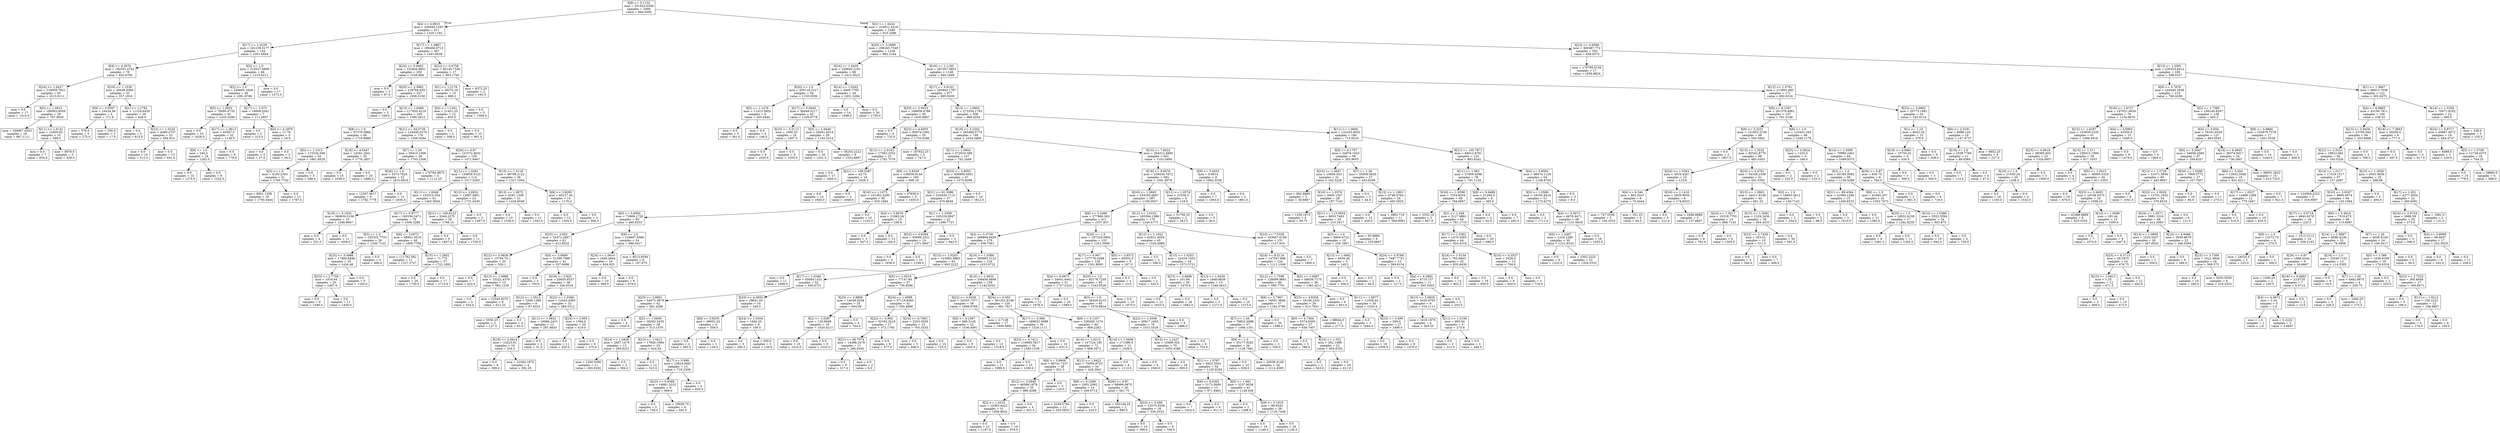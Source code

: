 digraph Tree {
node [shape=box] ;
0 [label="X[9] <= 5.1132\nmse = 331823.0306\nsamples = 2000\nvalue = 994.5485"] ;
1 [label="X[4] <= 4.8915\nmse = 256444.1293\nsamples = 411\nvalue = 1320.1192"] ;
0 -> 1 [labeldistance=2.5, labelangle=45, headlabel="True"] ;
2 [label="X[17] <= 1.0229\nmse = 241239.5177\nsamples = 144\nvalue = 1001.6944"] ;
1 -> 2 ;
3 [label="X[4] <= 4.3676\nmse = 192351.4742\nsamples = 78\nvalue = 820.6795"] ;
2 -> 3 ;
4 [label="X[24] <= 1.0427\nmse = 216958.7921\nsamples = 45\nvalue = 1013.9111"] ;
3 -> 4 ;
5 [label="mse = 0.0\nsamples = 17\nvalue = 1419.0"] ;
4 -> 5 ;
6 [label="X[5] <= 1.0815\nmse = 188563.6059\nsamples = 28\nvalue = 767.9643"] ;
4 -> 6 ;
7 [label="mse = 258907.6543\nsamples = 18\nvalue = 867.1111"] ;
6 -> 7 ;
8 [label="X[11] <= 1.0141\nmse = 12400.65\nsamples = 10\nvalue = 589.5"] ;
6 -> 8 ;
9 [label="mse = 0.0\nsamples = 7\nvalue = 654.0"] ;
8 -> 9 ;
10 [label="mse = 8978.0\nsamples = 3\nvalue = 439.0"] ;
8 -> 10 ;
11 [label="X[16] <= 1.1539\nmse = 38448.9366\nsamples = 33\nvalue = 557.1818"] ;
3 -> 11 ;
12 [label="X[9] <= 5.0597\nmse = 16424.56\nsamples = 5\nvalue = 171.8"] ;
11 -> 12 ;
13 [label="mse = 578.0\nsamples = 3\nvalue = 275.0"] ;
12 -> 13 ;
14 [label="mse = 256.0\nsamples = 2\nvalue = 17.0"] ;
12 -> 14 ;
15 [label="X[1] <= 1.1782\nmse = 11124.6429\nsamples = 28\nvalue = 626.0"] ;
11 -> 15 ;
16 [label="mse = 0.0\nsamples = 5\nvalue = 815.0"] ;
15 -> 16 ;
17 [label="X[22] <= 1.0234\nmse = 4089.4707\nsamples = 23\nvalue = 584.913"] ;
15 -> 17 ;
18 [label="mse = 0.0\nsamples = 10\nvalue = 512.0"] ;
17 -> 18 ;
19 [label="mse = 0.0\nsamples = 13\nvalue = 641.0"] ;
17 -> 19 ;
20 [label="X[3] <= 1.0\nmse = 214527.6899\nsamples = 66\nvalue = 1215.6212"] ;
2 -> 20 ;
21 [label="X[3] <= 1.0\nmse = 229605.1628\nsamples = 49\nvalue = 1091.9796"] ;
20 -> 21 ;
22 [label="X[5] <= 1.0933\nmse = 78095.6735\nsamples = 42\nvalue = 1255.4286"] ;
21 -> 22 ;
23 [label="mse = 0.0\nsamples = 10\nvalue = 1628.0"] ;
22 -> 23 ;
24 [label="X[17] <= 1.0613\nmse = 45567.0\nsamples = 32\nvalue = 1139.0"] ;
22 -> 24 ;
25 [label="X[8] <= 1.0\nmse = 240.0\nsamples = 24\nvalue = 1262.0"] ;
24 -> 25 ;
26 [label="mse = 0.0\nsamples = 15\nvalue = 1274.0"] ;
25 -> 26 ;
27 [label="mse = 0.0\nsamples = 9\nvalue = 1242.0"] ;
25 -> 27 ;
28 [label="mse = 0.0\nsamples = 8\nvalue = 770.0"] ;
24 -> 28 ;
29 [label="X[17] <= 1.073\nmse = 16608.2041\nsamples = 7\nvalue = 111.2857"] ;
21 -> 29 ;
30 [label="mse = 0.0\nsamples = 2\nvalue = 315.0"] ;
29 -> 30 ;
31 [label="X[4] <= 4.2979\nmse = 11.76\nsamples = 5\nvalue = 29.8"] ;
29 -> 31 ;
32 [label="mse = 0.0\nsamples = 3\nvalue = 27.0"] ;
31 -> 32 ;
33 [label="mse = 0.0\nsamples = 2\nvalue = 34.0"] ;
31 -> 33 ;
34 [label="mse = 0.0\nsamples = 17\nvalue = 1572.0"] ;
20 -> 34 ;
35 [label="X[17] <= 1.0887\nmse = 180466.9712\nsamples = 267\nvalue = 1491.8539"] ;
1 -> 35 ;
36 [label="X[24] <= 0.9563\nmse = 152844.8801\nsamples = 250\nvalue = 1538.684"] ;
35 -> 36 ;
37 [label="mse = 0.0\nsamples = 3\nvalue = 87.0"] ;
36 -> 37 ;
38 [label="X[25] <= 3.3862\nmse = 128794.629\nsamples = 247\nvalue = 1556.3158"] ;
36 -> 38 ;
39 [label="mse = 0.0\nsamples = 2\nvalue = 338.0"] ;
38 -> 39 ;
40 [label="X[13] <= 1.0489\nmse = 117630.4216\nsamples = 245\nvalue = 1566.2612"] ;
38 -> 40 ;
41 [label="X[8] <= 1.0\nmse = 67379.5984\nsamples = 69\nvalue = 1719.8986"] ;
40 -> 41 ;
42 [label="X[5] <= 1.1013\nmse = 115334.596\nsamples = 34\nvalue = 1661.8529"] ;
41 -> 42 ;
43 [label="X[3] <= 1.0\nmse = 4100.2393\nsamples = 31\nvalue = 1765.7742"] ;
42 -> 43 ;
44 [label="mse = 6501.1358\nsamples = 18\nvalue = 1750.4444"] ;
43 -> 44 ;
45 [label="mse = 0.0\nsamples = 13\nvalue = 1787.0"] ;
43 -> 45 ;
46 [label="mse = 0.0\nsamples = 3\nvalue = 588.0"] ;
42 -> 46 ;
47 [label="X[18] <= 4.5447\nmse = 14342.2041\nsamples = 35\nvalue = 1776.2857"] ;
41 -> 47 ;
48 [label="mse = 0.0\nsamples = 15\nvalue = 1638.0"] ;
47 -> 48 ;
49 [label="mse = 0.0\nsamples = 20\nvalue = 1880.0"] ;
47 -> 49 ;
50 [label="X[21] <= 84.6739\nmse = 124449.0276\nsamples = 176\nvalue = 1506.0284"] ;
40 -> 50 ;
51 [label="X[7] <= 1.26\nmse = 95415.1006\nsamples = 26\nvalue = 1703.2308"] ;
50 -> 51 ;
52 [label="X[20] <= 1.0\nmse = 5573.7624\nsamples = 22\nvalue = 1810.6818"] ;
51 -> 52 ;
53 [label="mse = 12307.0617\nsamples = 9\nvalue = 1782.7778"] ;
52 -> 53 ;
54 [label="mse = 0.0\nsamples = 13\nvalue = 1830.0"] ;
52 -> 54 ;
55 [label="mse = 176782.6875\nsamples = 4\nvalue = 1112.25"] ;
51 -> 55 ;
56 [label="X[26] <= 0.87\nmse = 121572.4632\nsamples = 150\nvalue = 1471.8467"] ;
50 -> 56 ;
57 [label="X[11] <= 1.0281\nmse = 135859.5125\nsamples = 114\nvalue = 1517.5263"] ;
56 -> 57 ;
58 [label="X[11] <= 1.0048\nmse = 152510.554\nsamples = 91\nvalue = 1463.5604"] ;
57 -> 58 ;
59 [label="X[18] <= 6.1932\nmse = 360636.5156\nsamples = 15\nvalue = 1246.8667"] ;
58 -> 59 ;
60 [label="mse = 0.0\nsamples = 4\nvalue = 251.0"] ;
59 -> 60 ;
61 [label="mse = 0.0\nsamples = 11\nvalue = 1609.0"] ;
59 -> 61 ;
62 [label="X[17] <= 0.9777\nmse = 100336.2471\nsamples = 76\nvalue = 1506.3289"] ;
58 -> 62 ;
63 [label="X[3] <= 1.0\nmse = 105325.7755\nsamples = 28\nvalue = 1330.7143"] ;
62 -> 63 ;
64 [label="X[25] <= 3.4986\nmse = 17469.8496\nsamples = 25\nvalue = 1434.48"] ;
63 -> 64 ;
65 [label="X[23] <= 2.7758\nmse = 1916.64\nsamples = 20\nvalue = 1497.6"] ;
64 -> 65 ;
66 [label="mse = 0.0\nsamples = 9\nvalue = 1546.0"] ;
65 -> 66 ;
67 [label="mse = 0.0\nsamples = 11\nvalue = 1458.0"] ;
65 -> 67 ;
68 [label="mse = 0.0\nsamples = 5\nvalue = 1182.0"] ;
64 -> 68 ;
69 [label="mse = 0.0\nsamples = 3\nvalue = 466.0"] ;
63 -> 69 ;
70 [label="X[6] <= 3.0072\nmse = 68941.0516\nsamples = 48\nvalue = 1608.7708"] ;
62 -> 70 ;
71 [label="mse = 111782.562\nsamples = 11\nvalue = 1227.2727"] ;
70 -> 71 ;
72 [label="X[15] <= 1.2852\nmse = 71.775\nsamples = 37\nvalue = 1722.1892"] ;
70 -> 72 ;
73 [label="mse = 0.0\nsamples = 20\nvalue = 1730.0"] ;
72 -> 73 ;
74 [label="mse = 0.0\nsamples = 17\nvalue = 1713.0"] ;
72 -> 74 ;
75 [label="X[12] <= 2.6832\nmse = 12867.0851\nsamples = 23\nvalue = 1731.0435"] ;
57 -> 75 ;
76 [label="X[21] <= 109.8123\nmse = 5348.2275\nsamples = 20\nvalue = 1766.15"] ;
75 -> 76 ;
77 [label="mse = 0.0\nsamples = 9\nvalue = 1847.0"] ;
76 -> 77 ;
78 [label="mse = 0.0\nsamples = 11\nvalue = 1700.0"] ;
76 -> 78 ;
79 [label="mse = 0.0\nsamples = 3\nvalue = 1497.0"] ;
75 -> 79 ;
80 [label="X[15] <= 1.3118\nmse = 48798.2122\nsamples = 36\nvalue = 1327.1944"] ;
56 -> 80 ;
81 [label="X[13] <= 1.0875\nmse = 9291.1338\nsamples = 21\nvalue = 1434.9048"] ;
80 -> 81 ;
82 [label="mse = 0.0\nsamples = 10\nvalue = 1536.0"] ;
81 -> 82 ;
83 [label="mse = 0.0\nsamples = 11\nvalue = 1343.0"] ;
81 -> 83 ;
84 [label="X[6] <= 3.8282\nmse = 65127.04\nsamples = 15\nvalue = 1176.4"] ;
80 -> 84 ;
85 [label="mse = 0.0\nsamples = 12\nvalue = 1304.0"] ;
84 -> 85 ;
86 [label="mse = 0.0\nsamples = 3\nvalue = 666.0"] ;
84 -> 86 ;
87 [label="X[22] <= 0.9758\nmse = 80146.7336\nsamples = 17\nvalue = 803.1765"] ;
35 -> 87 ;
88 [label="X[1] <= 1.2178\nmse = 28270.16\nsamples = 15\nvalue = 888.2"] ;
87 -> 88 ;
89 [label="X[5] <= 1.1401\nmse = 21451.25\nsamples = 12\nvalue = 835.5"] ;
88 -> 89 ;
90 [label="mse = 0.0\nsamples = 2\nvalue = 508.0"] ;
89 -> 90 ;
91 [label="mse = 0.0\nsamples = 10\nvalue = 901.0"] ;
89 -> 91 ;
92 [label="mse = 0.0\nsamples = 3\nvalue = 1099.0"] ;
88 -> 92 ;
93 [label="mse = 8372.25\nsamples = 2\nvalue = 165.5"] ;
87 -> 93 ;
94 [label="X[2] <= 1.6424\nmse = 316812.4316\nsamples = 1589\nvalue = 910.3386"] ;
0 -> 94 [labeldistance=2.5, labelangle=-45, headlabel="False"] ;
95 [label="X[25] <= 3.3699\nmse = 298245.7549\nsamples = 1236\nvalue = 982.2184"] ;
94 -> 95 ;
96 [label="X[24] <= 1.0435\nmse = 239640.3191\nsamples = 88\nvalue = 1413.3523"] ;
95 -> 96 ;
97 [label="X[20] <= 1.0\nmse = 205116.3117\nsamples = 54\nvalue = 1150.0556"] ;
96 -> 97 ;
98 [label="X[5] <= 1.1476\nmse = 11413.5802\nsamples = 9\nvalue = 265.4444"] ;
97 -> 98 ;
99 [label="mse = 0.0\nsamples = 5\nvalue = 361.0"] ;
98 -> 99 ;
100 [label="mse = 0.0\nsamples = 4\nvalue = 146.0"] ;
98 -> 100 ;
101 [label="X[17] <= 0.9445\nmse = 56048.0217\nsamples = 45\nvalue = 1326.9778"] ;
97 -> 101 ;
102 [label="X[10] <= 5.0113\nmse = 1056.25\nsamples = 16\nvalue = 1587.5"] ;
101 -> 102 ;
103 [label="mse = 0.0\nsamples = 8\nvalue = 1620.0"] ;
102 -> 103 ;
104 [label="mse = 0.0\nsamples = 8\nvalue = 1555.0"] ;
102 -> 104 ;
105 [label="X[5] <= 1.0449\nmse = 28281.6314\nsamples = 29\nvalue = 1183.2414"] ;
101 -> 105 ;
106 [label="mse = 0.0\nsamples = 20\nvalue = 1251.0"] ;
105 -> 106 ;
107 [label="mse = 58254.2222\nsamples = 9\nvalue = 1032.6667"] ;
105 -> 107 ;
108 [label="X[14] <= 1.0262\nmse = 9495.7785\nsamples = 34\nvalue = 1831.5294"] ;
96 -> 108 ;
109 [label="mse = 0.0\nsamples = 14\nvalue = 1948.0"] ;
108 -> 109 ;
110 [label="mse = 0.0\nsamples = 20\nvalue = 1750.0"] ;
108 -> 110 ;
111 [label="X[16] <= 1.1195\nmse = 287397.5853\nsamples = 1148\nvalue = 949.1699"] ;
95 -> 111 ;
112 [label="X[17] <= 0.9142\nmse = 285843.1767\nsamples = 977\nvalue = 995.8209"] ;
111 -> 112 ;
113 [label="X[25] <= 3.6033\nmse = 168838.4786\nsamples = 39\nvalue = 1630.6667"] ;
112 -> 113 ;
114 [label="mse = 0.0\nsamples = 4\nvalue = 735.0"] ;
113 -> 114 ;
115 [label="X[23] <= 4.4055\nmse = 85974.1992\nsamples = 35\nvalue = 1733.0286"] ;
113 -> 115 ;
116 [label="X[12] <= 2.9143\nmse = 17363.3352\nsamples = 33\nvalue = 1792.7576"] ;
115 -> 116 ;
117 [label="mse = 0.0\nsamples = 17\nvalue = 1665.0"] ;
116 -> 117 ;
118 [label="X[21] <= 108.5587\nmse = 43.75\nsamples = 16\nvalue = 1928.5"] ;
116 -> 118 ;
119 [label="mse = 0.0\nsamples = 14\nvalue = 1926.0"] ;
118 -> 119 ;
120 [label="mse = 0.0\nsamples = 2\nvalue = 1946.0"] ;
118 -> 120 ;
121 [label="mse = 187922.25\nsamples = 2\nvalue = 747.5"] ;
115 -> 121 ;
122 [label="X[14] <= 1.0605\nmse = 273254.1783\nsamples = 938\nvalue = 969.4254"] ;
112 -> 122 ;
123 [label="X[18] <= 5.2202\nmse = 285469.0774\nsamples = 748\nvalue = 1034.3489"] ;
122 -> 123 ;
124 [label="X[11] <= 1.0944\nmse = 272918.389\nsamples = 147\nvalue = 752.2449"] ;
123 -> 124 ;
125 [label="X[9] <= 5.8326\nmse = 136636.6144\nsamples = 100\nvalue = 600.16"] ;
124 -> 125 ;
126 [label="X[16] <= 1.1075\nmse = 101362.3295\nsamples = 95\nvalue = 555.1684"] ;
125 -> 126 ;
127 [label="X[6] <= 5.6904\nmse = 73969.1729\nsamples = 85\nvalue = 490.8353"] ;
126 -> 127 ;
128 [label="X[25] <= 3.692\nmse = 32472.2897\nsamples = 61\nvalue = 412.8525"] ;
127 -> 128 ;
129 [label="X[22] <= 0.9836\nmse = 15794.79\nsamples = 20\nvalue = 526.1"] ;
128 -> 129 ;
130 [label="mse = 0.0\nsamples = 7\nvalue = 422.0"] ;
129 -> 130 ;
131 [label="X[13] <= 1.0968\nmse = 15322.4379\nsamples = 13\nvalue = 582.1538"] ;
129 -> 131 ;
132 [label="mse = 0.0\nsamples = 5\nvalue = 534.0"] ;
131 -> 132 ;
133 [label="mse = 22543.9375\nsamples = 8\nvalue = 612.25"] ;
131 -> 133 ;
134 [label="X[4] <= 5.0689\nmse = 31299.7989\nsamples = 41\nvalue = 357.6098"] ;
128 -> 134 ;
135 [label="mse = 0.0\nsamples = 3\nvalue = 750.0"] ;
134 -> 135 ;
136 [label="X[18] <= 3.822\nmse = 20655.6537\nsamples = 38\nvalue = 326.6316"] ;
134 -> 136 ;
137 [label="X[12] <= 1.3513\nmse = 2290.1389\nsamples = 6\nvalue = 97.8333"] ;
136 -> 137 ;
138 [label="mse = 5550.25\nsamples = 2\nvalue = 127.5"] ;
137 -> 138 ;
139 [label="mse = 0.0\nsamples = 4\nvalue = 83.0"] ;
137 -> 139 ;
140 [label="X[22] <= 1.0366\nmse = 12443.4365\nsamples = 32\nvalue = 369.5312"] ;
136 -> 140 ;
141 [label="X[11] <= 1.0832\nmse = 19666.2431\nsamples = 12\nvalue = 287.0833"] ;
140 -> 141 ;
142 [label="X[18] <= 4.0914\nmse = 10223.01\nsamples = 10\nvalue = 334.3"] ;
141 -> 142 ;
143 [label="mse = 0.0\nsamples = 6\nvalue = 369.0"] ;
142 -> 143 ;
144 [label="mse = 21042.1875\nsamples = 4\nvalue = 282.25"] ;
142 -> 144 ;
145 [label="mse = 0.0\nsamples = 2\nvalue = 51.0"] ;
141 -> 145 ;
146 [label="X[23] <= 3.005\nmse = 1584.0\nsamples = 20\nvalue = 419.0"] ;
140 -> 146 ;
147 [label="mse = 0.0\nsamples = 11\nvalue = 455.0"] ;
146 -> 147 ;
148 [label="mse = 0.0\nsamples = 9\nvalue = 375.0"] ;
146 -> 148 ;
149 [label="X[8] <= 1.0\nmse = 124697.9566\nsamples = 24\nvalue = 689.0417"] ;
127 -> 149 ;
150 [label="X[24] <= 1.0614\nmse = 1856.4844\nsamples = 16\nvalue = 934.625"] ;
149 -> 150 ;
151 [label="mse = 0.0\nsamples = 10\nvalue = 968.0"] ;
150 -> 151 ;
152 [label="mse = 0.0\nsamples = 6\nvalue = 879.0"] ;
150 -> 152 ;
153 [label="mse = 8513.8594\nsamples = 8\nvalue = 197.875"] ;
149 -> 153 ;
154 [label="mse = 0.0\nsamples = 10\nvalue = 1102.0"] ;
126 -> 154 ;
155 [label="mse = 37636.0\nsamples = 5\nvalue = 1455.0"] ;
125 -> 155 ;
156 [label="X[25] <= 3.8953\nmse = 408960.0561\nsamples = 47\nvalue = 1075.8298"] ;
124 -> 156 ;
157 [label="X[21] <= 91.3086\nmse = 333430.7115\nsamples = 37\nvalue = 876.8649"] ;
156 -> 157 ;
158 [label="X[4] <= 5.6076\nmse = 21083.04\nsamples = 15\nvalue = 256.6"] ;
157 -> 158 ;
159 [label="mse = 0.0\nsamples = 3\nvalue = 547.0"] ;
158 -> 159 ;
160 [label="mse = 0.0\nsamples = 12\nvalue = 184.0"] ;
158 -> 160 ;
161 [label="X[1] <= 1.1939\nmse = 105229.0847\nsamples = 22\nvalue = 1299.7727"] ;
157 -> 161 ;
162 [label="X[22] <= 0.9394\nmse = 83699.2521\nsamples = 19\nvalue = 1371.8947"] ;
161 -> 162 ;
163 [label="mse = 0.0\nsamples = 5\nvalue = 1856.0"] ;
162 -> 163 ;
164 [label="mse = 0.0\nsamples = 14\nvalue = 1199.0"] ;
162 -> 164 ;
165 [label="mse = 0.0\nsamples = 3\nvalue = 843.0"] ;
161 -> 165 ;
166 [label="mse = 0.0\nsamples = 10\nvalue = 1812.0"] ;
156 -> 166 ;
167 [label="X[10] <= 7.6022\nmse = 264312.4969\nsamples = 601\nvalue = 1103.3494"] ;
123 -> 167 ;
168 [label="X[18] <= 9.8576\nmse = 259434.7872\nsamples = 592\nvalue = 1091.8074"] ;
167 -> 168 ;
169 [label="X[16] <= 1.0945\nmse = 253250.6607\nsamples = 587\nvalue = 1100.0937"] ;
168 -> 169 ;
170 [label="X[6] <= 5.2466\nmse = 277860.263\nsamples = 411\nvalue = 1037.837"] ;
169 -> 170 ;
171 [label="X[4] <= 5.3728\nmse = 288894.9459\nsamples = 279\nvalue = 936.7061"] ;
170 -> 171 ;
172 [label="X[13] <= 1.0243\nmse = 103862.9982\nsamples = 63\nvalue = 603.2222"] ;
171 -> 172 ;
173 [label="mse = 0.0\nsamples = 11\nvalue = 1088.0"] ;
172 -> 173 ;
174 [label="X[17] <= 1.0246\nmse = 65604.1431\nsamples = 52\nvalue = 500.6731"] ;
172 -> 174 ;
175 [label="X[23] <= 2.8801\nmse = 54972.3878\nsamples = 42\nvalue = 561.4286"] ;
174 -> 175 ;
176 [label="mse = 0.0\nsamples = 4\nvalue = 1020.0"] ;
175 -> 176 ;
177 [label="X[5] <= 1.0606\nmse = 36293.3435\nsamples = 38\nvalue = 513.1579"] ;
175 -> 177 ;
178 [label="X[14] <= 1.0458\nmse = 2667.1479\nsamples = 13\nvalue = 299.9231"] ;
177 -> 178 ;
179 [label="mse = 1250.3306\nsamples = 11\nvalue = 282.8182"] ;
178 -> 179 ;
180 [label="mse = 0.0\nsamples = 2\nvalue = 394.0"] ;
178 -> 180 ;
181 [label="X[13] <= 1.0412\nmse = 17840.1984\nsamples = 25\nvalue = 624.04"] ;
177 -> 181 ;
182 [label="mse = 0.0\nsamples = 12\nvalue = 522.0"] ;
181 -> 182 ;
183 [label="X[17] <= 0.998\nmse = 15824.9467\nsamples = 13\nvalue = 718.2308"] ;
181 -> 183 ;
184 [label="X[22] <= 0.9568\nmse = 14981.3333\nsamples = 9\nvalue = 669.0"] ;
183 -> 184 ;
185 [label="mse = 0.0\nsamples = 5\nvalue = 739.0"] ;
184 -> 185 ;
186 [label="mse = 19926.75\nsamples = 4\nvalue = 581.5"] ;
184 -> 186 ;
187 [label="mse = 0.0\nsamples = 4\nvalue = 829.0"] ;
183 -> 187 ;
188 [label="X[25] <= 4.0659\nmse = 29641.05\nsamples = 10\nvalue = 245.5"] ;
174 -> 188 ;
189 [label="X[9] <= 5.8205\nmse = 49952.25\nsamples = 4\nvalue = 359.5"] ;
188 -> 189 ;
190 [label="mse = 0.0\nsamples = 2\nvalue = 583.0"] ;
189 -> 190 ;
191 [label="mse = 0.0\nsamples = 2\nvalue = 136.0"] ;
189 -> 191 ;
192 [label="X[24] <= 1.0454\nmse = 1660.25\nsamples = 6\nvalue = 169.5"] ;
188 -> 192 ;
193 [label="mse = 0.0\nsamples = 3\nvalue = 209.0"] ;
192 -> 193 ;
194 [label="mse = 200.0\nsamples = 3\nvalue = 130.0"] ;
192 -> 194 ;
195 [label="X[16] <= 1.0388\nmse = 300965.2122\nsamples = 216\nvalue = 1033.9722"] ;
171 -> 195 ;
196 [label="X[5] <= 1.0519\nmse = 77147.84\nsamples = 57\nvalue = 730.8596"] ;
195 -> 196 ;
197 [label="X[25] <= 3.8806\nmse = 14028.6336\nsamples = 25\nvalue = 954.08"] ;
196 -> 197 ;
198 [label="X[2] <= 1.5287\nmse = 120.6648\nsamples = 19\nvalue = 1020.4211"] ;
197 -> 198 ;
199 [label="mse = 0.0\nsamples = 10\nvalue = 1010.0"] ;
198 -> 199 ;
200 [label="mse = 0.0\nsamples = 9\nvalue = 1032.0"] ;
198 -> 200 ;
201 [label="mse = 0.0\nsamples = 6\nvalue = 744.0"] ;
197 -> 201 ;
202 [label="X[24] <= 1.0099\nmse = 57119.9365\nsamples = 32\nvalue = 556.4688"] ;
196 -> 202 ;
203 [label="X[22] <= 0.992\nmse = 32193.3218\nsamples = 17\nvalue = 372.1765"] ;
202 -> 203 ;
204 [label="X[21] <= 90.7074\nmse = 14388.2479\nsamples = 11\nvalue = 260.4545"] ;
203 -> 204 ;
205 [label="mse = 0.0\nsamples = 9\nvalue = 317.0"] ;
204 -> 205 ;
206 [label="mse = 0.0\nsamples = 2\nvalue = 6.0"] ;
204 -> 206 ;
207 [label="mse = 0.0\nsamples = 6\nvalue = 577.0"] ;
203 -> 207 ;
208 [label="X[10] <= 6.7463\nmse = 3253.5556\nsamples = 15\nvalue = 765.3333"] ;
202 -> 208 ;
209 [label="mse = 0.0\nsamples = 5\nvalue = 846.0"] ;
208 -> 209 ;
210 [label="mse = 0.0\nsamples = 10\nvalue = 725.0"] ;
208 -> 210 ;
211 [label="X[16] <= 1.0632\nmse = 336456.8606\nsamples = 159\nvalue = 1142.6352"] ;
195 -> 211 ;
212 [label="X[22] <= 0.9329\nmse = 34520.7377\nsamples = 39\nvalue = 1699.0769"] ;
211 -> 212 ;
213 [label="X[0] <= 4.1587\nmse = 489.5145\nsamples = 22\nvalue = 1536.4091"] ;
212 -> 213 ;
214 [label="mse = 0.0\nsamples = 9\nvalue = 1563.0"] ;
213 -> 214 ;
215 [label="mse = 0.0\nsamples = 13\nvalue = 1518.0"] ;
213 -> 215 ;
216 [label="mse = 2.7128\nsamples = 17\nvalue = 1909.5882"] ;
212 -> 216 ;
217 [label="X[24] <= 0.952\nmse = 301252.8149\nsamples = 120\nvalue = 961.7917"] ;
211 -> 217 ;
218 [label="X[17] <= 0.946\nmse = 269022.0988\nsamples = 36\nvalue = 1320.1111"] ;
217 -> 218 ;
219 [label="X[23] <= 4.7412\nmse = 119600.5917\nsamples = 26\nvalue = 1585.1538"] ;
218 -> 219 ;
220 [label="mse = 0.0\nsamples = 11\nvalue = 1989.0"] ;
219 -> 220 ;
221 [label="mse = 0.0\nsamples = 15\nvalue = 1289.0"] ;
219 -> 221 ;
222 [label="mse = 0.0\nsamples = 10\nvalue = 631.0"] ;
218 -> 222 ;
223 [label="X[9] <= 6.1357\nmse = 236458.1274\nsamples = 84\nvalue = 808.2262"] ;
217 -> 223 ;
224 [label="X[14] <= 1.0213\nmse = 147124.185\nsamples = 72\nvalue = 688.5972"] ;
223 -> 224 ;
225 [label="X[6] <= 3.8908\nmse = 96741.7237\nsamples = 38\nvalue = 921.5"] ;
224 -> 225 ;
226 [label="X[12] <= 3.2648\nmse = 46586.1878\nsamples = 35\nvalue = 989.4286"] ;
225 -> 226 ;
227 [label="X[2] <= 1.4233\nmse = 10363.4422\nsamples = 31\nvalue = 1058.9032"] ;
226 -> 227 ;
228 [label="mse = 0.0\nsamples = 12\nvalue = 1187.0"] ;
227 -> 228 ;
229 [label="mse = 0.0\nsamples = 19\nvalue = 978.0"] ;
227 -> 229 ;
230 [label="mse = 0.0\nsamples = 4\nvalue = 451.0"] ;
226 -> 230 ;
231 [label="mse = 0.0\nsamples = 3\nvalue = 129.0"] ;
225 -> 231 ;
232 [label="X[12] <= 1.8422\nmse = 75050.9723\nsamples = 34\nvalue = 428.2941"] ;
224 -> 232 ;
233 [label="X[9] <= 5.3369\nmse = 2001.2092\nsamples = 14\nvalue = 209.0714"] ;
232 -> 233 ;
234 [label="mse = 2249.5764\nsamples = 12\nvalue = 205.5833"] ;
233 -> 234 ;
235 [label="mse = 0.0\nsamples = 2\nvalue = 230.0"] ;
233 -> 235 ;
236 [label="X[26] <= 0.87\nmse = 68996.0875\nsamples = 20\nvalue = 581.75"] ;
232 -> 236 ;
237 [label="mse = 292140.25\nsamples = 2\nvalue = 990.5"] ;
236 -> 237 ;
238 [label="X[23] <= 5.588\nmse = 23575.5556\nsamples = 18\nvalue = 536.3333"] ;
236 -> 238 ;
239 [label="mse = 0.0\nsamples = 10\nvalue = 399.0"] ;
238 -> 239 ;
240 [label="mse = 0.0\nsamples = 8\nvalue = 708.0"] ;
238 -> 240 ;
241 [label="X[14] <= 1.0406\nmse = 171396.0\nsamples = 12\nvalue = 1526.0"] ;
223 -> 241 ;
242 [label="mse = 0.0\nsamples = 6\nvalue = 1112.0"] ;
241 -> 242 ;
243 [label="mse = 0.0\nsamples = 6\nvalue = 1940.0"] ;
241 -> 243 ;
244 [label="X[20] <= 1.0\nmse = 187229.0902\nsamples = 132\nvalue = 1251.5909"] ;
170 -> 244 ;
245 [label="X[17] <= 0.947\nmse = 137779.3288\nsamples = 126\nvalue = 1301.8095"] ;
244 -> 245 ;
246 [label="X[4] <= 6.0673\nmse = 34641.6441\nsamples = 31\nvalue = 1727.0323"] ;
245 -> 246 ;
247 [label="mse = 0.0\nsamples = 11\nvalue = 1978.0"] ;
246 -> 247 ;
248 [label="mse = 0.0\nsamples = 20\nvalue = 1589.0"] ;
246 -> 248 ;
249 [label="X[20] <= 1.0\nmse = 93178.7235\nsamples = 95\nvalue = 1163.0526"] ;
245 -> 249 ;
250 [label="X[3] <= 1.0\nmse = 38426.6215\nsamples = 85\nvalue = 1079.8824"] ;
249 -> 250 ;
251 [label="X[22] <= 1.0358\nmse = 20917.1683\nsamples = 76\nvalue = 1031.5526"] ;
250 -> 251 ;
252 [label="X[15] <= 1.2437\nmse = 15489.302\nsamples = 70\nvalue = 1055.4286"] ;
251 -> 252 ;
253 [label="mse = 0.0\nsamples = 16\nvalue = 885.0"] ;
252 -> 253 ;
254 [label="X[1] <= 1.0767\nmse = 8922.5501\nsamples = 54\nvalue = 1105.9259"] ;
252 -> 254 ;
255 [label="X[9] <= 6.0302\nmse = 3173.3609\nsamples = 13\nvalue = 971.8462"] ;
254 -> 255 ;
256 [label="mse = 0.0\nsamples = 7\nvalue = 1024.0"] ;
255 -> 256 ;
257 [label="mse = 0.0\nsamples = 6\nvalue = 911.0"] ;
255 -> 257 ;
258 [label="X[0] <= 1.691\nmse = 3237.9536\nsamples = 41\nvalue = 1148.439"] ;
254 -> 258 ;
259 [label="mse = 0.0\nsamples = 2\nvalue = 1396.0"] ;
258 -> 259 ;
260 [label="X[9] <= 5.1815\nmse = 99.9343\nsamples = 39\nvalue = 1135.7436"] ;
258 -> 260 ;
261 [label="mse = 0.0\nsamples = 19\nvalue = 1146.0"] ;
260 -> 261 ;
262 [label="mse = 0.0\nsamples = 20\nvalue = 1126.0"] ;
260 -> 262 ;
263 [label="mse = 0.0\nsamples = 6\nvalue = 753.0"] ;
251 -> 263 ;
264 [label="mse = 0.0\nsamples = 9\nvalue = 1488.0"] ;
250 -> 264 ;
265 [label="mse = 0.0\nsamples = 10\nvalue = 1870.0"] ;
249 -> 265 ;
266 [label="X[0] <= 3.8572\nmse = 60552.0\nsamples = 6\nvalue = 197.0"] ;
244 -> 266 ;
267 [label="mse = 0.0\nsamples = 4\nvalue = 23.0"] ;
266 -> 267 ;
268 [label="mse = 0.0\nsamples = 2\nvalue = 545.0"] ;
266 -> 268 ;
269 [label="X[12] <= 1.6102\nmse = 165594.1586\nsamples = 176\nvalue = 1245.4773"] ;
169 -> 269 ;
270 [label="X[12] <= 1.1622\nmse = 62831.4054\nsamples = 45\nvalue = 1529.4889"] ;
269 -> 270 ;
271 [label="mse = 0.0\nsamples = 2\nvalue = 586.0"] ;
270 -> 271 ;
272 [label="X[13] <= 1.0353\nmse = 22424.7453\nsamples = 43\nvalue = 1573.3721"] ;
270 -> 272 ;
273 [label="X[23] <= 3.8696\nmse = 201.84\nsamples = 30\nvalue = 1670.4"] ;
272 -> 273 ;
274 [label="mse = 0.0\nsamples = 12\nvalue = 1653.0"] ;
273 -> 274 ;
275 [label="mse = 0.0\nsamples = 18\nvalue = 1682.0"] ;
273 -> 275 ;
276 [label="X[13] <= 1.0439\nmse = 1846.8639\nsamples = 13\nvalue = 1349.4615"] ;
272 -> 276 ;
277 [label="mse = 0.0\nsamples = 3\nvalue = 1271.0"] ;
276 -> 277 ;
278 [label="mse = 0.0\nsamples = 10\nvalue = 1373.0"] ;
276 -> 278 ;
279 [label="X[10] <= 7.5328\nmse = 163667.6189\nsamples = 131\nvalue = 1147.916"] ;
269 -> 279 ;
280 [label="X[18] <= 8.5116\nmse = 147547.868\nsamples = 124\nvalue = 1111.1048"] ;
279 -> 280 ;
281 [label="X[12] <= 1.7598\nmse = 128099.9861\nsamples = 86\nvalue = 990.7791"] ;
280 -> 281 ;
282 [label="X[9] <= 5.7967\nmse = 74951.3666\nsamples = 57\nvalue = 1182.5789"] ;
281 -> 282 ;
283 [label="X[7] <= 1.26\nmse = 76822.0088\nsamples = 37\nvalue = 1066.1351"] ;
282 -> 283 ;
284 [label="X[8] <= 1.0\nmse = 35177.9282\nsamples = 34\nvalue = 1128.7941"] ;
283 -> 284 ;
285 [label="mse = 0.0\nsamples = 10\nvalue = 928.0"] ;
284 -> 285 ;
286 [label="mse = 26036.4149\nsamples = 24\nvalue = 1212.4583"] ;
284 -> 286 ;
287 [label="mse = 0.0\nsamples = 3\nvalue = 356.0"] ;
283 -> 287 ;
288 [label="mse = 0.0\nsamples = 20\nvalue = 1398.0"] ;
282 -> 288 ;
289 [label="X[23] <= 4.8358\nmse = 18140.2331\nsamples = 29\nvalue = 613.7931"] ;
281 -> 289 ;
290 [label="X[0] <= 4.7364\nmse = 5374.6365\nsamples = 27\nvalue = 638.7407"] ;
289 -> 290 ;
291 [label="mse = 0.0\nsamples = 5\nvalue = 788.0"] ;
290 -> 291 ;
292 [label="X[14] <= 1.022\nmse = 382.1488\nsamples = 22\nvalue = 604.8182"] ;
290 -> 292 ;
293 [label="mse = 0.0\nsamples = 2\nvalue = 543.0"] ;
292 -> 293 ;
294 [label="mse = 0.0\nsamples = 20\nvalue = 611.0"] ;
292 -> 294 ;
295 [label="mse = 68644.0\nsamples = 2\nvalue = 277.0"] ;
289 -> 295 ;
296 [label="X[5] <= 1.0087\nmse = 84638.7175\nsamples = 38\nvalue = 1383.4211"] ;
280 -> 296 ;
297 [label="mse = 0.0\nsamples = 8\nvalue = 851.0"] ;
296 -> 297 ;
298 [label="X[11] <= 1.0677\nmse = 11458.44\nsamples = 30\nvalue = 1525.4"] ;
296 -> 298 ;
299 [label="mse = 0.0\nsamples = 3\nvalue = 1844.0"] ;
298 -> 299 ;
300 [label="X[23] <= 3.499\nmse = 200.0\nsamples = 27\nvalue = 1490.0"] ;
298 -> 300 ;
301 [label="mse = 0.0\nsamples = 18\nvalue = 1500.0"] ;
300 -> 301 ;
302 [label="mse = 0.0\nsamples = 9\nvalue = 1470.0"] ;
300 -> 302 ;
303 [label="mse = 0.0\nsamples = 7\nvalue = 1800.0"] ;
279 -> 303 ;
304 [label="X[11] <= 1.0574\nmse = 31036.0\nsamples = 5\nvalue = 119.0"] ;
168 -> 304 ;
305 [label="mse = 51756.25\nsamples = 2\nvalue = 243.5"] ;
304 -> 305 ;
306 [label="mse = 0.0\nsamples = 3\nvalue = 36.0"] ;
304 -> 306 ;
307 [label="X[9] <= 5.4552\nmse = 0.6914\nsamples = 9\nvalue = 1862.5556"] ;
167 -> 307 ;
308 [label="mse = 0.0\nsamples = 7\nvalue = 1863.0"] ;
307 -> 308 ;
309 [label="mse = 0.0\nsamples = 2\nvalue = 1861.0"] ;
307 -> 309 ;
310 [label="X[11] <= 1.0606\nmse = 143243.8032\nsamples = 190\nvalue = 713.8316"] ;
122 -> 310 ;
311 [label="X[9] <= 6.1797\nmse = 34876.1023\nsamples = 58\nvalue = 303.9655"] ;
310 -> 311 ;
312 [label="X[15] <= 1.0647\nmse = 10856.025\nsamples = 31\nvalue = 182.3226"] ;
311 -> 312 ;
313 [label="mse = 662.8889\nsamples = 3\nvalue = 38.6667"] ;
312 -> 313 ;
314 [label="X[16] <= 1.0579\nmse = 9500.1327\nsamples = 28\nvalue = 197.7143"] ;
312 -> 314 ;
315 [label="mse = 1230.1875\nsamples = 4\nvalue = 90.75"] ;
314 -> 315 ;
316 [label="X[21] <= 113.5954\nmse = 8653.7483\nsamples = 24\nvalue = 215.5417"] ;
314 -> 316 ;
317 [label="X[3] <= 1.0\nmse = 9805.4722\nsamples = 18\nvalue = 236.1667"] ;
316 -> 317 ;
318 [label="X[13] <= 1.0662\nmse = 4839.36\nsamples = 5\nvalue = 149.2"] ;
317 -> 318 ;
319 [label="mse = 0.0\nsamples = 3\nvalue = 206.0"] ;
318 -> 319 ;
320 [label="mse = 0.0\nsamples = 2\nvalue = 64.0"] ;
318 -> 320 ;
321 [label="X[24] <= 0.9768\nmse = 7687.7751\nsamples = 13\nvalue = 269.6154"] ;
317 -> 321 ;
322 [label="mse = 0.0\nsamples = 2\nvalue = 127.0"] ;
321 -> 322 ;
323 [label="X[4] <= 6.2892\nmse = 4715.157\nsamples = 11\nvalue = 295.5455"] ;
321 -> 323 ;
324 [label="X[13] <= 1.0928\nmse = 3435.8765\nsamples = 9\nvalue = 316.1111"] ;
323 -> 324 ;
325 [label="mse = 1419.1875\nsamples = 4\nvalue = 369.25"] ;
324 -> 325 ;
326 [label="X[11] <= 1.0156\nmse = 983.04\nsamples = 5\nvalue = 273.6"] ;
324 -> 326 ;
327 [label="mse = 0.0\nsamples = 2\nvalue = 312.0"] ;
326 -> 327 ;
328 [label="mse = 0.0\nsamples = 3\nvalue = 248.0"] ;
326 -> 328 ;
329 [label="mse = 4.0\nsamples = 2\nvalue = 203.0"] ;
323 -> 329 ;
330 [label="mse = 93.8889\nsamples = 6\nvalue = 153.6667"] ;
316 -> 330 ;
331 [label="X[7] <= 1.26\nmse = 25959.4925\nsamples = 27\nvalue = 443.6296"] ;
311 -> 331 ;
332 [label="mse = 0.0\nsamples = 3\nvalue = 44.0"] ;
331 -> 332 ;
333 [label="X[15] <= 1.1963\nmse = 6746.0764\nsamples = 24\nvalue = 493.5833"] ;
331 -> 333 ;
334 [label="mse = 0.0\nsamples = 13\nvalue = 429.0"] ;
333 -> 334 ;
335 [label="mse = 3963.719\nsamples = 11\nvalue = 569.9091"] ;
333 -> 335 ;
336 [label="X[21] <= 105.7871\nmse = 84612.6761\nsamples = 132\nvalue = 893.9242"] ;
310 -> 336 ;
337 [label="X[11] <= 1.065\nmse = 27809.4098\nsamples = 78\nvalue = 745.1154"] ;
336 -> 337 ;
338 [label="X[16] <= 1.0598\nmse = 7354.8204\nsamples = 69\nvalue = 794.6957"] ;
337 -> 338 ;
339 [label="mse = 3552.16\nsamples = 5\nvalue = 967.8"] ;
338 -> 339 ;
340 [label="X[1] <= 1.248\nmse = 5127.9861\nsamples = 64\nvalue = 781.1719"] ;
338 -> 340 ;
341 [label="X[17] <= 1.0362\nmse = 1470.3363\nsamples = 44\nvalue = 824.4318"] ;
340 -> 341 ;
342 [label="X[24] <= 1.0134\nmse = 783.6943\nsamples = 32\nvalue = 835.8438"] ;
341 -> 342 ;
343 [label="mse = 0.0\nsamples = 13\nvalue = 802.0"] ;
342 -> 343 ;
344 [label="mse = 0.0\nsamples = 19\nvalue = 859.0"] ;
342 -> 344 ;
345 [label="X[10] <= 4.3527\nmse = 2028.0\nsamples = 12\nvalue = 794.0"] ;
341 -> 345 ;
346 [label="mse = 0.0\nsamples = 9\nvalue = 820.0"] ;
345 -> 346 ;
347 [label="mse = 0.0\nsamples = 3\nvalue = 716.0"] ;
345 -> 347 ;
348 [label="mse = 0.0\nsamples = 20\nvalue = 686.0"] ;
340 -> 348 ;
349 [label="X[9] <= 5.6489\nmse = 21294.0\nsamples = 9\nvalue = 365.0"] ;
337 -> 349 ;
350 [label="mse = 0.0\nsamples = 2\nvalue = 92.0"] ;
349 -> 350 ;
351 [label="mse = 0.0\nsamples = 7\nvalue = 443.0"] ;
349 -> 351 ;
352 [label="X[4] <= 5.8582\nmse = 88474.1128\nsamples = 54\nvalue = 1108.8704"] ;
336 -> 352 ;
353 [label="X[5] <= 1.0586\nmse = 18195.8416\nsamples = 51\nvalue = 1173.6275"] ;
352 -> 353 ;
354 [label="mse = 0.0\nsamples = 2\nvalue = 1711.0"] ;
353 -> 354 ;
355 [label="X[4] <= 5.5473\nmse = 6670.9471\nsamples = 49\nvalue = 1151.6939"] ;
353 -> 355 ;
356 [label="X[0] <= 1.2467\nmse = 1224.1289\nsamples = 30\nvalue = 1212.9333"] ;
355 -> 356 ;
357 [label="mse = 0.0\nsamples = 9\nvalue = 1233.0"] ;
356 -> 357 ;
358 [label="mse = 1502.2222\nsamples = 21\nvalue = 1204.3333"] ;
356 -> 358 ;
359 [label="mse = 0.0\nsamples = 19\nvalue = 1055.0"] ;
355 -> 359 ;
360 [label="mse = 0.0\nsamples = 3\nvalue = 8.0"] ;
352 -> 360 ;
361 [label="X[13] <= 1.0791\nmse = 212801.683\nsamples = 171\nvalue = 682.6316"] ;
111 -> 361 ;
362 [label="X[9] <= 6.1397\nmse = 201378.4961\nsamples = 137\nvalue = 791.0146"] ;
361 -> 362 ;
363 [label="X[9] <= 5.3231\nmse = 151853.3136\nsamples = 69\nvalue = 540.5942"] ;
362 -> 363 ;
364 [label="mse = 0.0\nsamples = 3\nvalue = 1807.0"] ;
363 -> 364 ;
365 [label="X[15] <= 1.3532\nmse = 82542.8779\nsamples = 66\nvalue = 483.0303"] ;
363 -> 365 ;
366 [label="X[24] <= 1.0363\nmse = 3916.4267\nsamples = 15\nvalue = 115.8"] ;
365 -> 366 ;
367 [label="X[4] <= 6.346\nmse = 902.0247\nsamples = 9\nvalue = 76.4444"] ;
366 -> 367 ;
368 [label="mse = 747.5556\nsamples = 3\nvalue = 100.3333"] ;
367 -> 368 ;
369 [label="mse = 551.25\nsamples = 6\nvalue = 64.5"] ;
367 -> 369 ;
370 [label="X[16] <= 1.1418\nmse = 2629.8056\nsamples = 6\nvalue = 174.8333"] ;
366 -> 370 ;
371 [label="mse = 0.0\nsamples = 3\nvalue = 212.0"] ;
370 -> 371 ;
372 [label="mse = 2496.8889\nsamples = 3\nvalue = 137.6667"] ;
370 -> 372 ;
373 [label="X[23] <= 4.4791\nmse = 54338.2338\nsamples = 51\nvalue = 591.0392"] ;
365 -> 373 ;
374 [label="X[15] <= 1.3803\nmse = 24411.9148\nsamples = 44\nvalue = 661.25"] ;
373 -> 374 ;
375 [label="X[24] <= 1.0217\nmse = 10318.7755\nsamples = 14\nvalue = 868.7143"] ;
374 -> 375 ;
376 [label="mse = 0.0\nsamples = 9\nvalue = 793.0"] ;
375 -> 376 ;
377 [label="mse = 0.0\nsamples = 5\nvalue = 1005.0"] ;
375 -> 377 ;
378 [label="X[15] <= 1.5082\nmse = 1529.2456\nsamples = 30\nvalue = 564.4333"] ;
374 -> 378 ;
379 [label="X[23] <= 2.7428\nmse = 353.01\nsamples = 10\nvalue = 511.3"] ;
378 -> 379 ;
380 [label="mse = 0.0\nsamples = 3\nvalue = 540.0"] ;
379 -> 380 ;
381 [label="mse = 0.0\nsamples = 7\nvalue = 499.0"] ;
379 -> 381 ;
382 [label="mse = 0.0\nsamples = 20\nvalue = 591.0"] ;
378 -> 382 ;
383 [label="X[3] <= 1.0\nmse = 16693.0612\nsamples = 7\nvalue = 149.7143"] ;
373 -> 383 ;
384 [label="mse = 0.0\nsamples = 2\nvalue = 354.0"] ;
383 -> 384 ;
385 [label="mse = 0.0\nsamples = 5\nvalue = 68.0"] ;
383 -> 385 ;
386 [label="X[8] <= 1.0\nmse = 123431.045\nsamples = 68\nvalue = 1045.1176"] ;
362 -> 386 ;
387 [label="X[25] <= 3.5824\nmse = 1225.0\nsamples = 4\nvalue = 168.0"] ;
386 -> 387 ;
388 [label="mse = 0.0\nsamples = 2\nvalue = 203.0"] ;
387 -> 388 ;
389 [label="mse = 0.0\nsamples = 2\nvalue = 133.0"] ;
387 -> 389 ;
390 [label="X[14] <= 1.0595\nmse = 79980.2461\nsamples = 64\nvalue = 1099.9375"] ;
386 -> 390 ;
391 [label="X[3] <= 1.0\nmse = 65785.9592\nsamples = 56\nvalue = 1156.4286"] ;
390 -> 391 ;
392 [label="X[21] <= 89.4364\nmse = 21069.1289\nsamples = 15\nvalue = 1439.9333"] ;
391 -> 392 ;
393 [label="mse = 0.0\nsamples = 2\nvalue = 1810.0"] ;
392 -> 393 ;
394 [label="mse = 0.0\nsamples = 13\nvalue = 1383.0"] ;
392 -> 394 ;
395 [label="X[8] <= 1.0\nmse = 41982.207\nsamples = 41\nvalue = 1052.7073"] ;
391 -> 395 ;
396 [label="X[20] <= 1.0\nmse = 18032.6159\nsamples = 17\nvalue = 1262.8235"] ;
395 -> 396 ;
397 [label="mse = 0.0\nsamples = 6\nvalue = 1081.0"] ;
396 -> 397 ;
398 [label="mse = 0.0\nsamples = 11\nvalue = 1362.0"] ;
396 -> 398 ;
399 [label="X[14] <= 1.0386\nmse = 5523.3594\nsamples = 24\nvalue = 903.875"] ;
395 -> 399 ;
400 [label="mse = 0.0\nsamples = 19\nvalue = 942.0"] ;
399 -> 400 ;
401 [label="mse = 0.0\nsamples = 5\nvalue = 759.0"] ;
399 -> 401 ;
402 [label="X[26] <= 0.87\nmse = 630.75\nsamples = 8\nvalue = 704.5"] ;
390 -> 402 ;
403 [label="mse = 0.0\nsamples = 2\nvalue = 661.0"] ;
402 -> 403 ;
404 [label="mse = 0.0\nsamples = 6\nvalue = 719.0"] ;
402 -> 404 ;
405 [label="X[25] <= 3.9682\nmse = 20773.1981\nsamples = 34\nvalue = 245.9118"] ;
361 -> 405 ;
406 [label="X[1] <= 1.15\nmse = 9022.24\nsamples = 15\nvalue = 370.6"] ;
405 -> 406 ;
407 [label="X[18] <= 6.6861\nmse = 15750.25\nsamples = 6\nvalue = 434.5"] ;
406 -> 407 ;
408 [label="mse = 0.0\nsamples = 3\nvalue = 309.0"] ;
407 -> 408 ;
409 [label="mse = 0.0\nsamples = 3\nvalue = 560.0"] ;
407 -> 409 ;
410 [label="mse = 0.0\nsamples = 9\nvalue = 328.0"] ;
406 -> 410 ;
411 [label="X[6] <= 2.3191\nmse = 8086.144\nsamples = 19\nvalue = 147.4737"] ;
405 -> 411 ;
412 [label="X[19] <= 1.0\nmse = 1038.7769\nsamples = 11\nvalue = 89.6364"] ;
411 -> 412 ;
413 [label="mse = 0.0\nsamples = 7\nvalue = 114.0"] ;
412 -> 413 ;
414 [label="mse = 0.0\nsamples = 4\nvalue = 47.0"] ;
412 -> 414 ;
415 [label="mse = 6852.25\nsamples = 8\nvalue = 227.0"] ;
411 -> 415 ;
416 [label="X[24] <= 0.9588\nmse = 300387.772\nsamples = 353\nvalue = 658.6572"] ;
94 -> 416 ;
417 [label="mse = 176795.5156\nsamples = 17\nvalue = 1856.8824"] ;
416 -> 417 ;
418 [label="X[13] <= 1.0501\nmse = 230323.8412\nsamples = 336\nvalue = 598.0327"] ;
416 -> 418 ;
419 [label="X[9] <= 5.7878\nmse = 245440.2638\nsamples = 214\nvalue = 766.4299"] ;
418 -> 419 ;
420 [label="X[16] <= 1.0727\nmse = 197021.6626\nsamples = 76\nvalue = 1134.9079"] ;
419 -> 420 ;
421 [label="X[15] <= 1.4297\nmse = 153839.2335\nsamples = 61\nvalue = 1008.4918"] ;
420 -> 421 ;
422 [label="X[25] <= 4.0619\nmse = 68385.603\nsamples = 23\nvalue = 1324.6957"] ;
421 -> 422 ;
423 [label="X[19] <= 1.0\nmse = 21550.24\nsamples = 20\nvalue = 1238.4"] ;
422 -> 423 ;
424 [label="mse = 0.0\nsamples = 16\nvalue = 1165.0"] ;
423 -> 424 ;
425 [label="mse = 0.0\nsamples = 4\nvalue = 1532.0"] ;
423 -> 425 ;
426 [label="mse = 0.0\nsamples = 3\nvalue = 1900.0"] ;
422 -> 426 ;
427 [label="X[15] <= 1.511\nmse = 108415.1994\nsamples = 38\nvalue = 817.1053"] ;
421 -> 427 ;
428 [label="mse = 0.0\nsamples = 4\nvalue = 17.0"] ;
427 -> 428 ;
429 [label="X[5] <= 1.0515\nmse = 36995.5329\nsamples = 34\nvalue = 911.2353"] ;
427 -> 429 ;
430 [label="mse = 0.0\nsamples = 10\nvalue = 676.0"] ;
429 -> 430 ;
431 [label="X[23] <= 2.4005\nmse = 19746.9375\nsamples = 24\nvalue = 1009.25"] ;
429 -> 431 ;
432 [label="mse = 41088.8889\nsamples = 9\nvalue = 925.3333"] ;
431 -> 432 ;
433 [label="X[14] <= 1.0086\nmse = 181.44\nsamples = 15\nvalue = 1059.6"] ;
431 -> 433 ;
434 [label="mse = 0.0\nsamples = 7\nvalue = 1074.0"] ;
433 -> 434 ;
435 [label="mse = 0.0\nsamples = 8\nvalue = 1047.0"] ;
433 -> 435 ;
436 [label="X[4] <= 5.6963\nmse = 43350.0\nsamples = 15\nvalue = 1649.0"] ;
420 -> 436 ;
437 [label="mse = 0.0\nsamples = 9\nvalue = 1479.0"] ;
436 -> 437 ;
438 [label="mse = 0.0\nsamples = 6\nvalue = 1904.0"] ;
436 -> 438 ;
439 [label="X[2] <= 1.7385\nmse = 156149.8297\nsamples = 138\nvalue = 563.5"] ;
419 -> 439 ;
440 [label="X[4] <= 5.934\nmse = 78181.6529\nsamples = 121\nvalue = 465.4545"] ;
439 -> 440 ;
441 [label="X[4] <= 5.3947\nmse = 54658.2584\nsamples = 87\nvalue = 359.6207"] ;
440 -> 441 ;
442 [label="X[12] <= 1.5729\nmse = 51671.5656\nsamples = 60\nvalue = 445.9667"] ;
441 -> 442 ;
443 [label="mse = 0.0\nsamples = 6\nvalue = 1041.0"] ;
442 -> 443 ;
444 [label="X[22] <= 1.0629\nmse = 13701.1632\nsamples = 54\nvalue = 379.8519"] ;
442 -> 444 ;
445 [label="X[24] <= 1.0571\nmse = 5991.3316\nsamples = 48\nvalue = 412.2083"] ;
444 -> 445 ;
446 [label="X[14] <= 1.0858\nmse = 1010.5207\nsamples = 26\nvalue = 467.6923"] ;
445 -> 446 ;
447 [label="X[25] <= 4.3713\nmse = 28.1875\nsamples = 24\nvalue = 476.75"] ;
446 -> 447 ;
448 [label="X[15] <= 1.0813\nmse = 1.25\nsamples = 12\nvalue = 471.5"] ;
447 -> 448 ;
449 [label="mse = 0.0\nsamples = 2\nvalue = 469.0"] ;
448 -> 449 ;
450 [label="mse = 0.0\nsamples = 10\nvalue = 472.0"] ;
448 -> 450 ;
451 [label="mse = 0.0\nsamples = 12\nvalue = 482.0"] ;
447 -> 451 ;
452 [label="mse = 0.0\nsamples = 2\nvalue = 359.0"] ;
446 -> 452 ;
453 [label="X[10] <= 4.9486\nmse = 3939.8678\nsamples = 22\nvalue = 346.6364"] ;
445 -> 453 ;
454 [label="mse = 0.0\nsamples = 6\nvalue = 286.0"] ;
453 -> 454 ;
455 [label="X[23] <= 3.7306\nmse = 3521.4844\nsamples = 16\nvalue = 369.375"] ;
453 -> 455 ;
456 [label="mse = 0.0\nsamples = 10\nvalue = 340.0"] ;
455 -> 456 ;
457 [label="mse = 5555.5556\nsamples = 6\nvalue = 418.3333"] ;
455 -> 457 ;
458 [label="mse = 0.0\nsamples = 6\nvalue = 121.0"] ;
444 -> 458 ;
459 [label="X[24] <= 1.0298\nmse = 7909.3772\nsamples = 27\nvalue = 167.7407"] ;
441 -> 459 ;
460 [label="mse = 0.0\nsamples = 16\nvalue = 94.0"] ;
459 -> 460 ;
461 [label="mse = 0.0\nsamples = 11\nvalue = 275.0"] ;
459 -> 461 ;
462 [label="X[18] <= 6.4605\nmse = 36374.8417\nsamples = 34\nvalue = 736.2647"] ;
440 -> 462 ;
463 [label="X[6] <= 5.454\nmse = 13832.5596\nsamples = 19\nvalue = 831.4211"] ;
462 -> 463 ;
464 [label="X[17] <= 1.0527\nmse = 14490.1389\nsamples = 12\nvalue = 779.1667"] ;
463 -> 464 ;
465 [label="mse = 0.0\nsamples = 2\nvalue = 510.0"] ;
464 -> 465 ;
466 [label="mse = 0.0\nsamples = 10\nvalue = 833.0"] ;
464 -> 466 ;
467 [label="mse = 0.0\nsamples = 7\nvalue = 921.0"] ;
463 -> 467 ;
468 [label="mse = 38931.2622\nsamples = 15\nvalue = 615.7333"] ;
462 -> 468 ;
469 [label="X[9] <= 5.9884\nmse = 155679.7578\nsamples = 17\nvalue = 1261.3529"] ;
439 -> 469 ;
470 [label="mse = 0.0\nsamples = 14\nvalue = 1444.0"] ;
469 -> 470 ;
471 [label="mse = 0.0\nsamples = 3\nvalue = 409.0"] ;
469 -> 471 ;
472 [label="X[1] <= 1.3667\nmse = 66813.7036\nsamples = 122\nvalue = 302.6475"] ;
418 -> 472 ;
473 [label="X[4] <= 6.9665\nmse = 43156.7811\nsamples = 100\nvalue = 238.33"] ;
472 -> 473 ;
474 [label="X[23] <= 5.6436\nmse = 23705.944\nsamples = 94\nvalue = 203.9468"] ;
473 -> 474 ;
475 [label="X[22] <= 1.0221\nmse = 18622.662\nsamples = 92\nvalue = 193.0326"] ;
474 -> 475 ;
476 [label="X[14] <= 1.0117\nmse = 17319.1517\nsamples = 67\nvalue = 157.2687"] ;
475 -> 476 ;
477 [label="mse = 124564.2222\nsamples = 3\nvalue = 416.6667"] ;
476 -> 477 ;
478 [label="X[10] <= 3.9167\nmse = 8990.0974\nsamples = 64\nvalue = 145.1094"] ;
476 -> 478 ;
479 [label="X[17] <= 0.9718\nmse = 4840.0278\nsamples = 18\nvalue = 220.5"] ;
478 -> 479 ;
480 [label="X[8] <= 1.0\nmse = 13272.75\nsamples = 4\nvalue = 270.5"] ;
479 -> 480 ;
481 [label="mse = 24025.0\nsamples = 2\nvalue = 235.0"] ;
480 -> 481 ;
482 [label="mse = 0.0\nsamples = 2\nvalue = 306.0"] ;
480 -> 482 ;
483 [label="mse = 1512.3112\nsamples = 14\nvalue = 206.2143"] ;
479 -> 483 ;
484 [label="X[6] <= 5.4919\nmse = 7519.673\nsamples = 46\nvalue = 115.6087"] ;
478 -> 484 ;
485 [label="X[14] <= 1.0697\nmse = 8690.4236\nsamples = 22\nvalue = 78.5909"] ;
484 -> 485 ;
486 [label="X[26] <= 0.87\nmse = 1888.4444\nsamples = 9\nvalue = 26.6667"] ;
485 -> 486 ;
487 [label="mse = 1406.25\nsamples = 2\nvalue = 100.5"] ;
486 -> 487 ;
488 [label="X[18] <= 9.4692\nmse = 23.6735\nsamples = 7\nvalue = 5.5714"] ;
486 -> 488 ;
489 [label="X[4] <= 4.6872\nmse = 2.24\nsamples = 5\nvalue = 2.6"] ;
488 -> 489 ;
490 [label="mse = 1.0\nsamples = 2\nvalue = 1.0"] ;
489 -> 490 ;
491 [label="mse = 0.2222\nsamples = 3\nvalue = 3.6667"] ;
489 -> 491 ;
492 [label="mse = 0.0\nsamples = 2\nvalue = 13.0"] ;
488 -> 492 ;
493 [label="X[19] <= 1.0\nmse = 10240.7101\nsamples = 13\nvalue = 114.5385"] ;
485 -> 493 ;
494 [label="mse = 0.0\nsamples = 9\nvalue = 54.0"] ;
493 -> 494 ;
495 [label="X[7] <= 1.26\nmse = 6482.6875\nsamples = 4\nvalue = 250.75"] ;
493 -> 495 ;
496 [label="mse = 0.0\nsamples = 2\nvalue = 326.0"] ;
495 -> 496 ;
497 [label="mse = 1640.25\nsamples = 2\nvalue = 175.5"] ;
495 -> 497 ;
498 [label="X[7] <= 1.26\nmse = 4038.9149\nsamples = 24\nvalue = 149.5417"] ;
484 -> 498 ;
499 [label="X[0] <= 1.589\nmse = 1039.9169\nsamples = 19\nvalue = 178.6316"] ;
498 -> 499 ;
500 [label="mse = 0.0\nsamples = 2\nvalue = 255.0"] ;
499 -> 500 ;
501 [label="X[23] <= 2.7232\nmse = 395.4048\nsamples = 17\nvalue = 169.6471"] ;
499 -> 501 ;
502 [label="mse = 0.0\nsamples = 5\nvalue = 196.0"] ;
501 -> 502 ;
503 [label="X[11] <= 1.0212\nmse = 150.2222\nsamples = 12\nvalue = 158.6667"] ;
501 -> 503 ;
504 [label="mse = 0.0\nsamples = 4\nvalue = 176.0"] ;
503 -> 504 ;
505 [label="mse = 0.0\nsamples = 8\nvalue = 150.0"] ;
503 -> 505 ;
506 [label="mse = 0.0\nsamples = 5\nvalue = 39.0"] ;
498 -> 506 ;
507 [label="X[15] <= 1.2056\nmse = 9501.4656\nsamples = 25\nvalue = 288.88"] ;
475 -> 507 ;
508 [label="mse = 0.0\nsamples = 3\nvalue = 494.0"] ;
507 -> 508 ;
509 [label="X[17] <= 1.051\nmse = 4277.3554\nsamples = 22\nvalue = 260.9091"] ;
507 -> 509 ;
510 [label="X[24] <= 0.9724\nmse = 2680.59\nsamples = 20\nvalue = 273.9"] ;
509 -> 510 ;
511 [label="mse = 0.0\nsamples = 3\nvalue = 396.0"] ;
510 -> 511 ;
512 [label="X[4] <= 5.8089\nmse = 58.4637\nsamples = 17\nvalue = 252.3529"] ;
510 -> 512 ;
513 [label="mse = 0.0\nsamples = 6\nvalue = 242.0"] ;
512 -> 513 ;
514 [label="mse = 0.0\nsamples = 11\nvalue = 258.0"] ;
512 -> 514 ;
515 [label="mse = 1681.0\nsamples = 2\nvalue = 131.0"] ;
509 -> 515 ;
516 [label="mse = 0.0\nsamples = 2\nvalue = 706.0"] ;
474 -> 516 ;
517 [label="X[18] <= 7.3843\nmse = 39200.0\nsamples = 6\nvalue = 777.0"] ;
473 -> 517 ;
518 [label="mse = 0.0\nsamples = 2\nvalue = 497.0"] ;
517 -> 518 ;
519 [label="mse = 0.0\nsamples = 4\nvalue = 917.0"] ;
517 -> 519 ;
520 [label="X[14] <= 1.0359\nmse = 70071.8182\nsamples = 22\nvalue = 595.0"] ;
472 -> 520 ;
521 [label="X[24] <= 0.9717\nmse = 45687.4072\nsamples = 19\nvalue = 664.4737"] ;
520 -> 521 ;
522 [label="mse = 6498.0\nsamples = 3\nvalue = 239.0"] ;
521 -> 522 ;
523 [label="X[5] <= 1.0708\nmse = 12728.4375\nsamples = 16\nvalue = 744.25"] ;
521 -> 523 ;
524 [label="mse = 0.0\nsamples = 10\nvalue = 778.0"] ;
523 -> 524 ;
525 [label="mse = 28880.0\nsamples = 6\nvalue = 688.0"] ;
523 -> 525 ;
526 [label="mse = 338.0\nsamples = 3\nvalue = 155.0"] ;
520 -> 526 ;
}